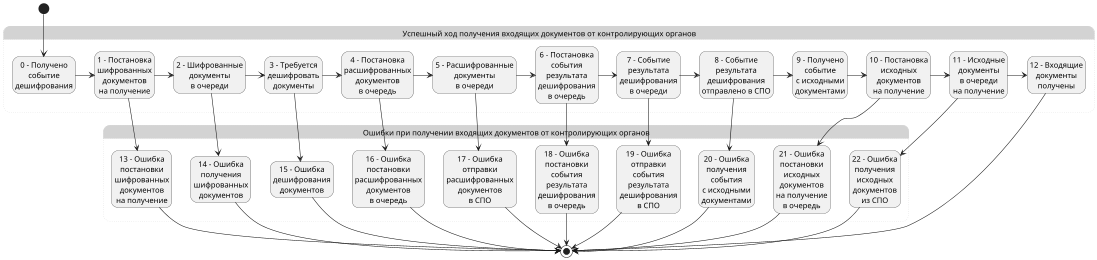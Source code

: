 @startuml
scale 100 width
scale 260 height

hide empty description
state "Успешный ход получения входящих документов от контролирующих органов" as Saccess #LightGray;line.dotted;line:LightGray {
    state "0 – Получено\nсобытие\nдешифрования" as State0
    state "1 - Постановка\nшифрованных\nдокументов\nна получение" as State1
    state "2 - Шифрованные\nдокументы\nв очереди" as State2
    state "3 - Требуется\nдешифровать\nдокументы" as State3
    state "4 - Постановка\nрасшифрованных\nдокументов\nв очередь" as State4
    state "5 - Расшифрованные\nдокументы\nв очереди" as State5    
    state "6 - Постановка\nсобытия\nрезультата\nдешифрования\nв очередь" as State6 
    state "7 - Событие\nрезультата\nдешифрования\nв очереди" as State7
    state "8 - Событие\nрезультата\nдешифрования\nотправлено в СПО" as State8
    state "9 – Получено\nсобытие\nс исходными\nдокументами" as State9  
    state "10 - Постановка\nисходных\nдокументов\nна получение" as State10
    state "11 - Исходные\nдокументы\nв очереди\nна получение" as State11
    state "12 - Входящие\nдокументы\nполучены" as State12
}
state "Ошибки при получении входящих документов от контролирующих органов" as Errors #LightGray;line.dotted;line:LightGray {
    state "13 - Ошибка\nпостановки\nшифрованных\nдокументов\nна получение" as State13
    state "14 - Ошибка\nполучения\nшифрованных\nдокументов" as State14
    state "15 - Ошибка\nдешифрования\nдокументов" as State15
    state "16 - Ошибка\nпостановки\nрасшифрованных\nдокументов\nв очередь" as State16
    state "17 - Ошибка\nотправки\nрасшифрованных\nдокументов\nв СПО" as State17
    state "18 - Ошибка\nпостановки\nсобытия\nрезультата\nдешифрования\nв очередь" as State18
    state "19 - Ошибка\nотправки\nсобытия\nрезультата\nдешифрования\nв СПО" as State19
    state "20 - Ошибка\nполучения\nсобытия\nс исходными\nдокументами" as State20
    state "21 - Ошибка\nпостановки\nисходных\nдокументов\nна получение\nв очередь" as State21
    state "22 - Ошибка\nполучения\nисходных\nдокументов\nиз СПО" as State22
}

[*] --> State0
State0 -> State1

State1 -> State2
State1 --> State13

State2 -> State3
State2 --> State14

State3 -> State4
State3 --> State15

State4 -> State5
State4 --> State16

State5 -> State6
State5 --> State17

State6 -> State7
State6 --> State18

State7 -> State8
State7 --> State19

State8 -> State9
State8 --> State20

State9 -> State10

State10 -> State11
State10 --> State21

State11 -> State12
State11 --> State22

State13  --> [*]
State14  --> [*]
State15 --> [*]
State16 --> [*]
State17 --> [*]
State18 --> [*]
State19  --> [*]
State20  --> [*]
State21 --> [*]
State22 --> [*]

State12 --> [*]

@enduml
